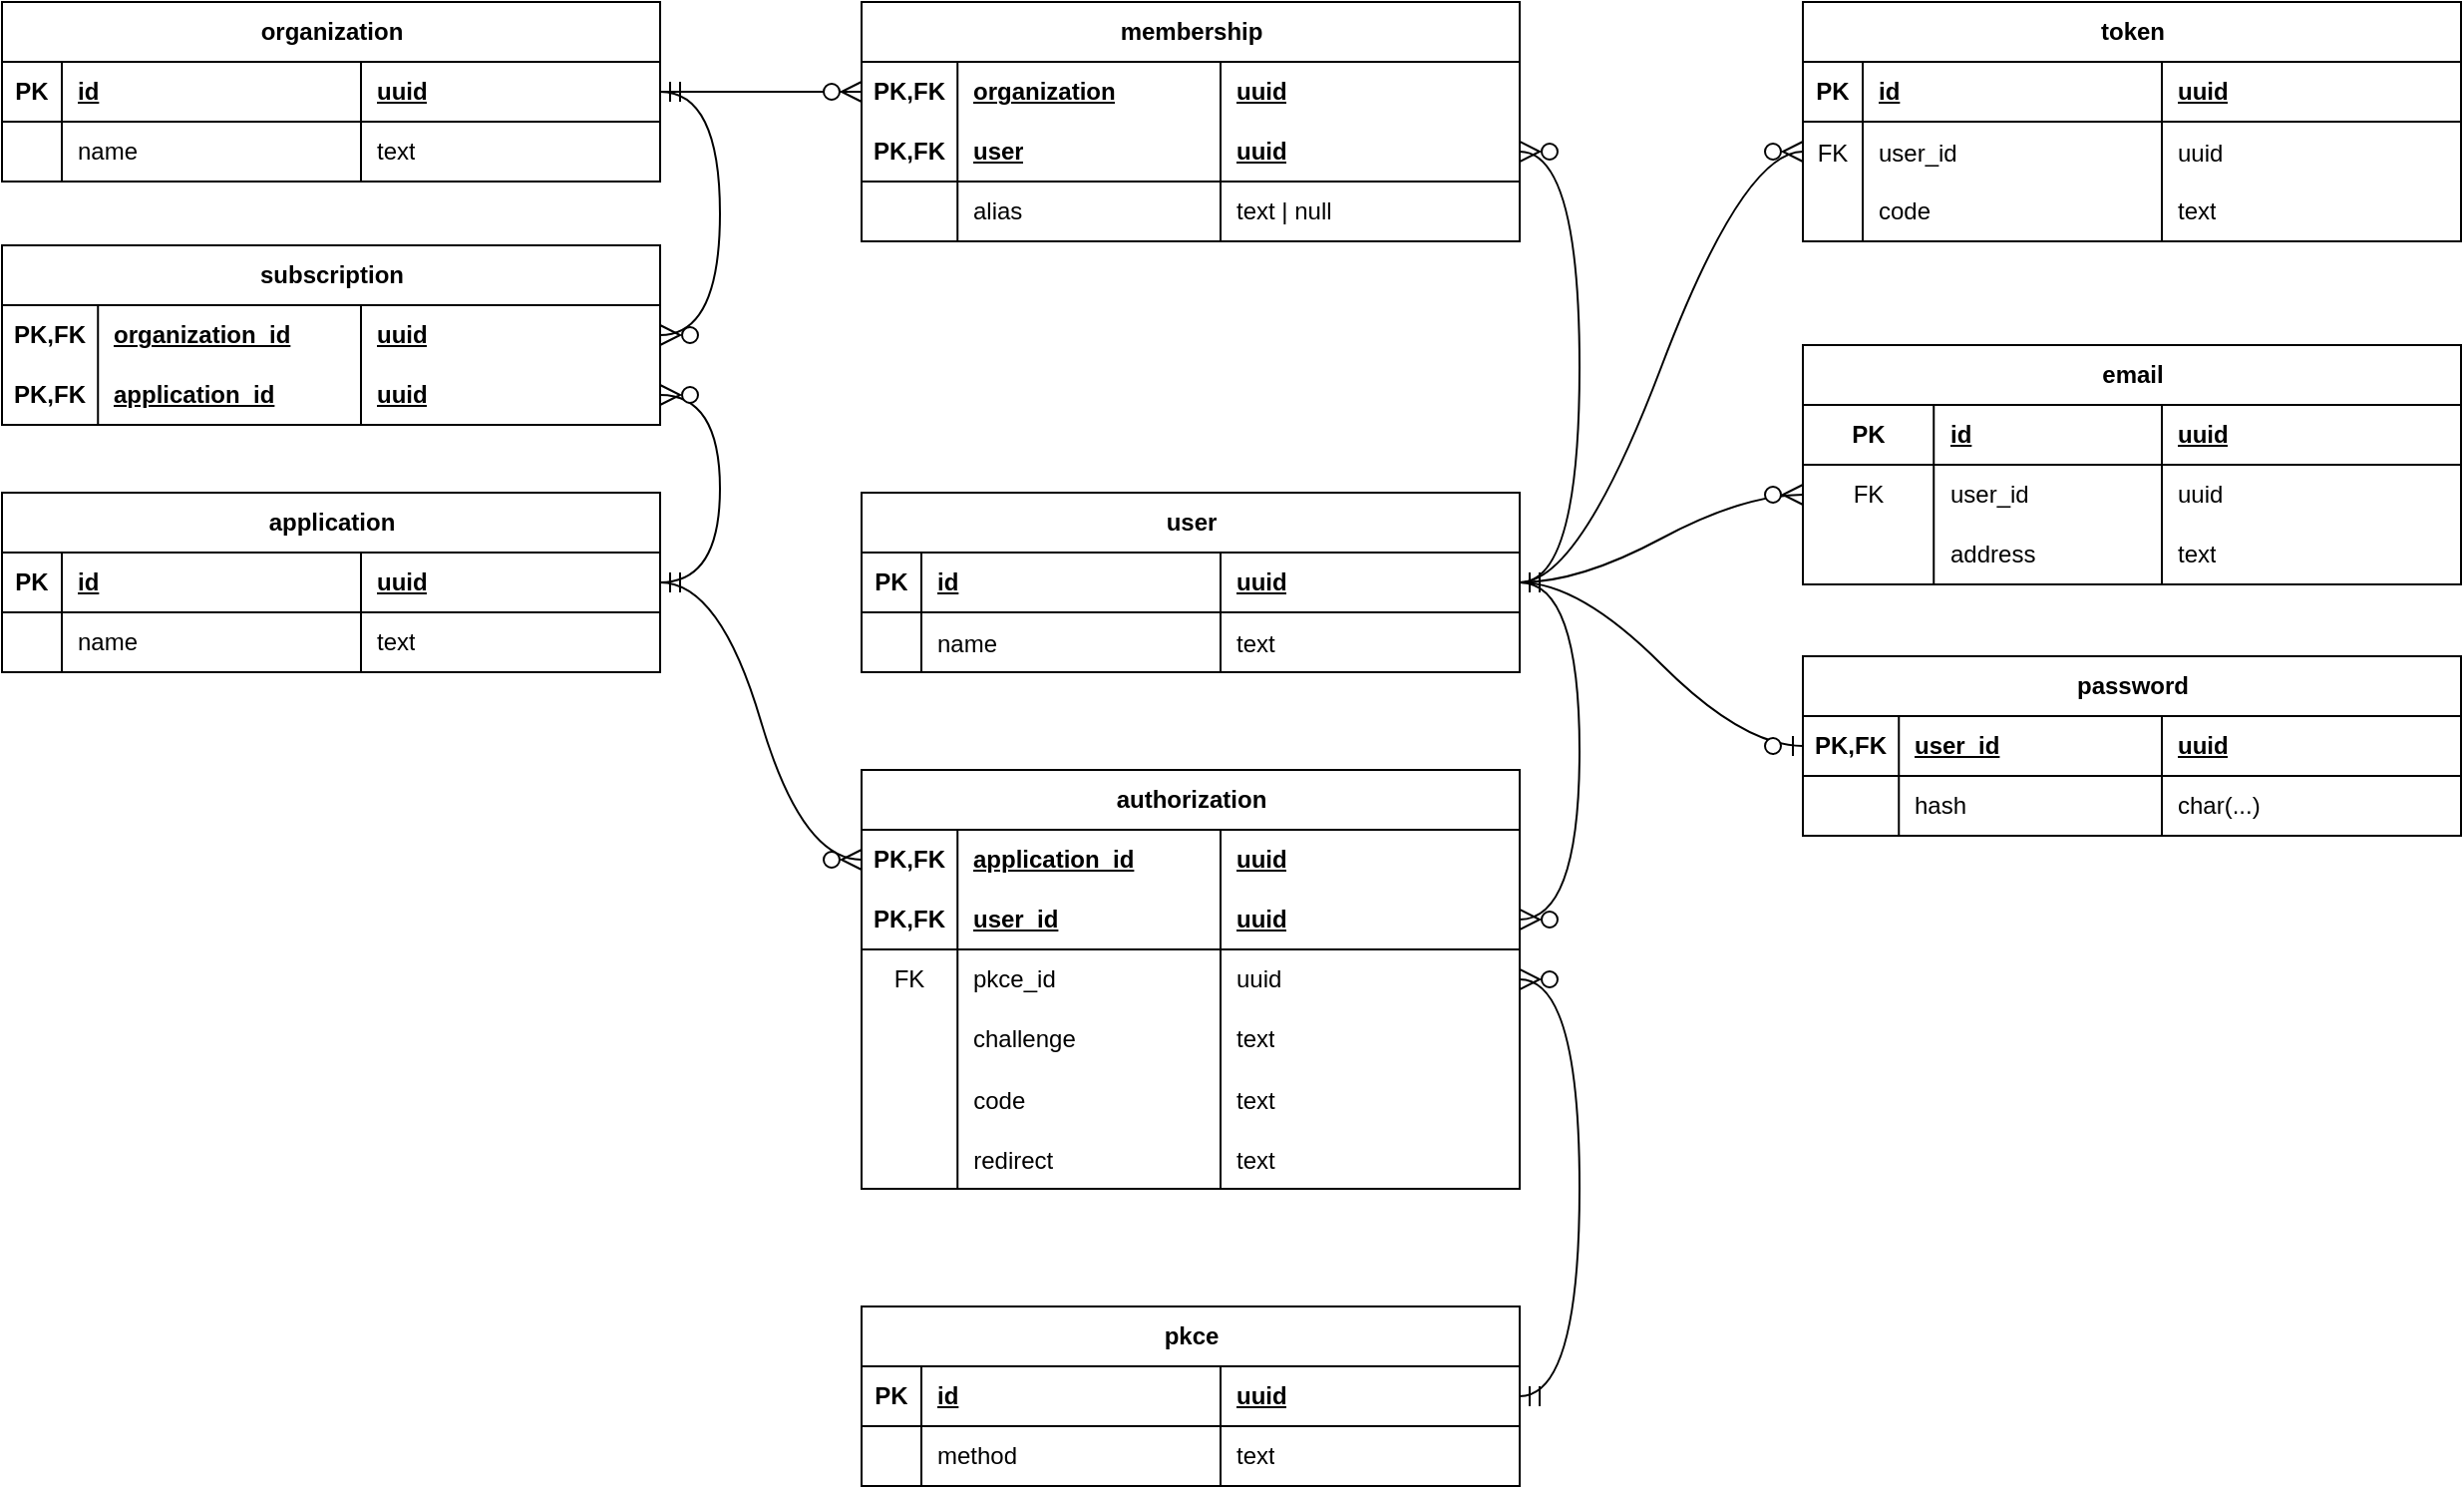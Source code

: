 <mxfile version="27.1.1" pages="2">
  <diagram name="Schema" id="1bol4fyRU_d1FKhpm_cu">
    <mxGraphModel dx="2522" dy="1410" grid="0" gridSize="10" guides="1" tooltips="1" connect="1" arrows="1" fold="1" page="0" pageScale="1" pageWidth="827" pageHeight="1169" math="0" shadow="0">
      <root>
        <mxCell id="0" />
        <mxCell id="1" parent="0" />
        <mxCell id="46ffzwoDl7pQg9c1QsWF-31" style="edgeStyle=entityRelationEdgeStyle;shape=connector;curved=1;rounded=0;orthogonalLoop=1;jettySize=auto;html=1;strokeColor=default;align=center;verticalAlign=middle;fontFamily=Helvetica;fontSize=12;fontColor=default;labelBackgroundColor=default;startArrow=ERmandOne;startSize=8;endArrow=ERzeroToMany;endSize=8;" edge="1" parent="1" source="kHcMcDefeO73XjGqRHTA-59" target="XVOxswBhUQG1xmM62Aym-6">
          <mxGeometry relative="1" as="geometry" />
        </mxCell>
        <mxCell id="kHcMcDefeO73XjGqRHTA-59" value="user" style="shape=table;startSize=30;container=1;collapsible=1;childLayout=tableLayout;fixedRows=1;rowLines=0;fontStyle=1;align=center;resizeLast=1;html=1;" vertex="1" parent="1">
          <mxGeometry x="-317" y="-82" width="330" height="90" as="geometry" />
        </mxCell>
        <mxCell id="kHcMcDefeO73XjGqRHTA-60" value="" style="shape=tableRow;horizontal=0;startSize=0;swimlaneHead=0;swimlaneBody=0;fillColor=none;collapsible=0;dropTarget=0;points=[[0,0.5],[1,0.5]];portConstraint=eastwest;top=0;left=0;right=0;bottom=1;" vertex="1" parent="kHcMcDefeO73XjGqRHTA-59">
          <mxGeometry y="30" width="330" height="30" as="geometry" />
        </mxCell>
        <mxCell id="kHcMcDefeO73XjGqRHTA-61" value="PK" style="shape=partialRectangle;connectable=0;fillColor=none;top=0;left=0;bottom=0;right=0;fontStyle=1;overflow=hidden;whiteSpace=wrap;html=1;" vertex="1" parent="kHcMcDefeO73XjGqRHTA-60">
          <mxGeometry width="30" height="30" as="geometry">
            <mxRectangle width="30" height="30" as="alternateBounds" />
          </mxGeometry>
        </mxCell>
        <mxCell id="kHcMcDefeO73XjGqRHTA-62" value="id" style="shape=partialRectangle;connectable=0;fillColor=none;top=0;left=0;bottom=0;right=0;align=left;spacingLeft=6;fontStyle=5;overflow=hidden;whiteSpace=wrap;html=1;" vertex="1" parent="kHcMcDefeO73XjGqRHTA-60">
          <mxGeometry x="30" width="150" height="30" as="geometry">
            <mxRectangle width="150" height="30" as="alternateBounds" />
          </mxGeometry>
        </mxCell>
        <mxCell id="kHcMcDefeO73XjGqRHTA-63" value="uuid" style="shape=partialRectangle;connectable=0;fillColor=none;top=0;left=0;bottom=0;right=0;align=left;spacingLeft=6;fontStyle=5;overflow=hidden;whiteSpace=wrap;html=1;" vertex="1" parent="kHcMcDefeO73XjGqRHTA-60">
          <mxGeometry x="180" width="150" height="30" as="geometry">
            <mxRectangle width="150" height="30" as="alternateBounds" />
          </mxGeometry>
        </mxCell>
        <mxCell id="kHcMcDefeO73XjGqRHTA-194" value="" style="shape=tableRow;horizontal=0;startSize=0;swimlaneHead=0;swimlaneBody=0;fillColor=none;collapsible=0;dropTarget=0;points=[[0,0.5],[1,0.5]];portConstraint=eastwest;top=0;left=0;right=0;bottom=0;fontFamily=Helvetica;fontSize=12;fontColor=default;labelBackgroundColor=default;" vertex="1" parent="kHcMcDefeO73XjGqRHTA-59">
          <mxGeometry y="60" width="330" height="30" as="geometry" />
        </mxCell>
        <mxCell id="kHcMcDefeO73XjGqRHTA-195" value="" style="shape=partialRectangle;connectable=0;fillColor=none;top=0;left=0;bottom=0;right=0;editable=1;overflow=hidden;fontFamily=Helvetica;fontSize=12;fontColor=default;labelBackgroundColor=default;" vertex="1" parent="kHcMcDefeO73XjGqRHTA-194">
          <mxGeometry width="30" height="30" as="geometry">
            <mxRectangle width="30" height="30" as="alternateBounds" />
          </mxGeometry>
        </mxCell>
        <mxCell id="kHcMcDefeO73XjGqRHTA-196" value="name" style="shape=partialRectangle;connectable=0;fillColor=none;top=0;left=0;bottom=0;right=0;align=left;spacingLeft=6;overflow=hidden;fontFamily=Helvetica;fontSize=12;fontColor=default;labelBackgroundColor=default;" vertex="1" parent="kHcMcDefeO73XjGqRHTA-194">
          <mxGeometry x="30" width="150" height="30" as="geometry">
            <mxRectangle width="150" height="30" as="alternateBounds" />
          </mxGeometry>
        </mxCell>
        <mxCell id="kHcMcDefeO73XjGqRHTA-197" value="text" style="shape=partialRectangle;connectable=0;fillColor=none;top=0;left=0;bottom=0;right=0;align=left;spacingLeft=6;overflow=hidden;fontFamily=Helvetica;fontSize=12;fontColor=default;labelBackgroundColor=default;" vertex="1" parent="kHcMcDefeO73XjGqRHTA-194">
          <mxGeometry x="180" width="150" height="30" as="geometry">
            <mxRectangle width="150" height="30" as="alternateBounds" />
          </mxGeometry>
        </mxCell>
        <mxCell id="kHcMcDefeO73XjGqRHTA-89" value="email" style="shape=table;startSize=30;container=1;collapsible=1;childLayout=tableLayout;fixedRows=1;rowLines=0;fontStyle=1;align=center;resizeLast=1;html=1;" vertex="1" parent="1">
          <mxGeometry x="155" y="-156" width="330" height="120" as="geometry" />
        </mxCell>
        <mxCell id="kHcMcDefeO73XjGqRHTA-90" value="" style="shape=tableRow;horizontal=0;startSize=0;swimlaneHead=0;swimlaneBody=0;fillColor=none;collapsible=0;dropTarget=0;points=[[0,0.5],[1,0.5]];portConstraint=eastwest;top=0;left=0;right=0;bottom=1;" vertex="1" parent="kHcMcDefeO73XjGqRHTA-89">
          <mxGeometry y="30" width="330" height="30" as="geometry" />
        </mxCell>
        <mxCell id="kHcMcDefeO73XjGqRHTA-91" value="PK" style="shape=partialRectangle;connectable=0;fillColor=none;top=0;left=0;bottom=0;right=0;fontStyle=1;overflow=hidden;whiteSpace=wrap;html=1;" vertex="1" parent="kHcMcDefeO73XjGqRHTA-90">
          <mxGeometry width="65.625" height="30" as="geometry">
            <mxRectangle width="65.625" height="30" as="alternateBounds" />
          </mxGeometry>
        </mxCell>
        <mxCell id="kHcMcDefeO73XjGqRHTA-92" value="id" style="shape=partialRectangle;connectable=0;fillColor=none;top=0;left=0;bottom=0;right=0;align=left;spacingLeft=6;fontStyle=5;overflow=hidden;whiteSpace=wrap;html=1;" vertex="1" parent="kHcMcDefeO73XjGqRHTA-90">
          <mxGeometry x="65.625" width="114.375" height="30" as="geometry">
            <mxRectangle width="114.375" height="30" as="alternateBounds" />
          </mxGeometry>
        </mxCell>
        <mxCell id="kHcMcDefeO73XjGqRHTA-93" value="uuid" style="shape=partialRectangle;connectable=0;fillColor=none;top=0;left=0;bottom=0;right=0;align=left;spacingLeft=6;fontStyle=5;overflow=hidden;whiteSpace=wrap;html=1;" vertex="1" parent="kHcMcDefeO73XjGqRHTA-90">
          <mxGeometry x="180" width="150" height="30" as="geometry">
            <mxRectangle width="150" height="30" as="alternateBounds" />
          </mxGeometry>
        </mxCell>
        <mxCell id="kHcMcDefeO73XjGqRHTA-94" value="" style="shape=tableRow;horizontal=0;startSize=0;swimlaneHead=0;swimlaneBody=0;fillColor=none;collapsible=0;dropTarget=0;points=[[0,0.5],[1,0.5]];portConstraint=eastwest;top=0;left=0;right=0;bottom=0;" vertex="1" parent="kHcMcDefeO73XjGqRHTA-89">
          <mxGeometry y="60" width="330" height="30" as="geometry" />
        </mxCell>
        <mxCell id="kHcMcDefeO73XjGqRHTA-95" value="FK" style="shape=partialRectangle;connectable=0;fillColor=none;top=0;left=0;bottom=0;right=0;editable=1;overflow=hidden;whiteSpace=wrap;html=1;" vertex="1" parent="kHcMcDefeO73XjGqRHTA-94">
          <mxGeometry width="65.625" height="30" as="geometry">
            <mxRectangle width="65.625" height="30" as="alternateBounds" />
          </mxGeometry>
        </mxCell>
        <mxCell id="kHcMcDefeO73XjGqRHTA-96" value="user_id" style="shape=partialRectangle;connectable=0;fillColor=none;top=0;left=0;bottom=0;right=0;align=left;spacingLeft=6;overflow=hidden;whiteSpace=wrap;html=1;" vertex="1" parent="kHcMcDefeO73XjGqRHTA-94">
          <mxGeometry x="65.625" width="114.375" height="30" as="geometry">
            <mxRectangle width="114.375" height="30" as="alternateBounds" />
          </mxGeometry>
        </mxCell>
        <mxCell id="kHcMcDefeO73XjGqRHTA-97" value="uuid" style="shape=partialRectangle;connectable=0;fillColor=none;top=0;left=0;bottom=0;right=0;align=left;spacingLeft=6;overflow=hidden;whiteSpace=wrap;html=1;" vertex="1" parent="kHcMcDefeO73XjGqRHTA-94">
          <mxGeometry x="180" width="150" height="30" as="geometry">
            <mxRectangle width="150" height="30" as="alternateBounds" />
          </mxGeometry>
        </mxCell>
        <mxCell id="kHcMcDefeO73XjGqRHTA-98" value="" style="shape=tableRow;horizontal=0;startSize=0;swimlaneHead=0;swimlaneBody=0;fillColor=none;collapsible=0;dropTarget=0;points=[[0,0.5],[1,0.5]];portConstraint=eastwest;top=0;left=0;right=0;bottom=0;" vertex="1" parent="kHcMcDefeO73XjGqRHTA-89">
          <mxGeometry y="90" width="330" height="30" as="geometry" />
        </mxCell>
        <mxCell id="kHcMcDefeO73XjGqRHTA-99" value="" style="shape=partialRectangle;connectable=0;fillColor=none;top=0;left=0;bottom=0;right=0;editable=1;overflow=hidden;whiteSpace=wrap;html=1;" vertex="1" parent="kHcMcDefeO73XjGqRHTA-98">
          <mxGeometry width="65.625" height="30" as="geometry">
            <mxRectangle width="65.625" height="30" as="alternateBounds" />
          </mxGeometry>
        </mxCell>
        <mxCell id="kHcMcDefeO73XjGqRHTA-100" value="address" style="shape=partialRectangle;connectable=0;fillColor=none;top=0;left=0;bottom=0;right=0;align=left;spacingLeft=6;overflow=hidden;whiteSpace=wrap;html=1;" vertex="1" parent="kHcMcDefeO73XjGqRHTA-98">
          <mxGeometry x="65.625" width="114.375" height="30" as="geometry">
            <mxRectangle width="114.375" height="30" as="alternateBounds" />
          </mxGeometry>
        </mxCell>
        <mxCell id="kHcMcDefeO73XjGqRHTA-101" value="text" style="shape=partialRectangle;connectable=0;fillColor=none;top=0;left=0;bottom=0;right=0;align=left;spacingLeft=6;overflow=hidden;whiteSpace=wrap;html=1;" vertex="1" parent="kHcMcDefeO73XjGqRHTA-98">
          <mxGeometry x="180" width="150" height="30" as="geometry">
            <mxRectangle width="150" height="30" as="alternateBounds" />
          </mxGeometry>
        </mxCell>
        <mxCell id="kHcMcDefeO73XjGqRHTA-117" style="edgeStyle=entityRelationEdgeStyle;shape=connector;curved=1;rounded=0;orthogonalLoop=1;jettySize=auto;html=1;strokeColor=default;align=center;verticalAlign=middle;fontFamily=Helvetica;fontSize=12;fontColor=default;labelBackgroundColor=default;startArrow=ERmandOne;startSize=8;endArrow=ERzeroToMany;endSize=8;" edge="1" parent="1" source="kHcMcDefeO73XjGqRHTA-60" target="kHcMcDefeO73XjGqRHTA-94">
          <mxGeometry relative="1" as="geometry" />
        </mxCell>
        <mxCell id="kHcMcDefeO73XjGqRHTA-118" value="organization" style="shape=table;startSize=30;container=1;collapsible=1;childLayout=tableLayout;fixedRows=1;rowLines=0;fontStyle=1;align=center;resizeLast=1;html=1;" vertex="1" parent="1">
          <mxGeometry x="-748" y="-328" width="330" height="90" as="geometry" />
        </mxCell>
        <mxCell id="kHcMcDefeO73XjGqRHTA-119" value="" style="shape=tableRow;horizontal=0;startSize=0;swimlaneHead=0;swimlaneBody=0;fillColor=none;collapsible=0;dropTarget=0;points=[[0,0.5],[1,0.5]];portConstraint=eastwest;top=0;left=0;right=0;bottom=1;" vertex="1" parent="kHcMcDefeO73XjGqRHTA-118">
          <mxGeometry y="30" width="330" height="30" as="geometry" />
        </mxCell>
        <mxCell id="kHcMcDefeO73XjGqRHTA-120" value="PK" style="shape=partialRectangle;connectable=0;fillColor=none;top=0;left=0;bottom=0;right=0;fontStyle=1;overflow=hidden;whiteSpace=wrap;html=1;" vertex="1" parent="kHcMcDefeO73XjGqRHTA-119">
          <mxGeometry width="30" height="30" as="geometry">
            <mxRectangle width="30" height="30" as="alternateBounds" />
          </mxGeometry>
        </mxCell>
        <mxCell id="kHcMcDefeO73XjGqRHTA-121" value="id" style="shape=partialRectangle;connectable=0;fillColor=none;top=0;left=0;bottom=0;right=0;align=left;spacingLeft=6;fontStyle=5;overflow=hidden;whiteSpace=wrap;html=1;" vertex="1" parent="kHcMcDefeO73XjGqRHTA-119">
          <mxGeometry x="30" width="150" height="30" as="geometry">
            <mxRectangle width="150" height="30" as="alternateBounds" />
          </mxGeometry>
        </mxCell>
        <mxCell id="kHcMcDefeO73XjGqRHTA-122" value="uuid" style="shape=partialRectangle;connectable=0;fillColor=none;top=0;left=0;bottom=0;right=0;align=left;spacingLeft=6;fontStyle=5;overflow=hidden;whiteSpace=wrap;html=1;" vertex="1" parent="kHcMcDefeO73XjGqRHTA-119">
          <mxGeometry x="180" width="150" height="30" as="geometry">
            <mxRectangle width="150" height="30" as="alternateBounds" />
          </mxGeometry>
        </mxCell>
        <mxCell id="kHcMcDefeO73XjGqRHTA-131" value="" style="shape=tableRow;horizontal=0;startSize=0;swimlaneHead=0;swimlaneBody=0;fillColor=none;collapsible=0;dropTarget=0;points=[[0,0.5],[1,0.5]];portConstraint=eastwest;top=0;left=0;right=0;bottom=0;" vertex="1" parent="kHcMcDefeO73XjGqRHTA-118">
          <mxGeometry y="60" width="330" height="30" as="geometry" />
        </mxCell>
        <mxCell id="kHcMcDefeO73XjGqRHTA-132" value="" style="shape=partialRectangle;connectable=0;fillColor=none;top=0;left=0;bottom=0;right=0;editable=1;overflow=hidden;whiteSpace=wrap;html=1;" vertex="1" parent="kHcMcDefeO73XjGqRHTA-131">
          <mxGeometry width="30" height="30" as="geometry">
            <mxRectangle width="30" height="30" as="alternateBounds" />
          </mxGeometry>
        </mxCell>
        <mxCell id="kHcMcDefeO73XjGqRHTA-133" value="name" style="shape=partialRectangle;connectable=0;fillColor=none;top=0;left=0;bottom=0;right=0;align=left;spacingLeft=6;overflow=hidden;whiteSpace=wrap;html=1;" vertex="1" parent="kHcMcDefeO73XjGqRHTA-131">
          <mxGeometry x="30" width="150" height="30" as="geometry">
            <mxRectangle width="150" height="30" as="alternateBounds" />
          </mxGeometry>
        </mxCell>
        <mxCell id="kHcMcDefeO73XjGqRHTA-134" value="text" style="shape=partialRectangle;connectable=0;fillColor=none;top=0;left=0;bottom=0;right=0;align=left;spacingLeft=6;overflow=hidden;whiteSpace=wrap;html=1;" vertex="1" parent="kHcMcDefeO73XjGqRHTA-131">
          <mxGeometry x="180" width="150" height="30" as="geometry">
            <mxRectangle width="150" height="30" as="alternateBounds" />
          </mxGeometry>
        </mxCell>
        <mxCell id="kHcMcDefeO73XjGqRHTA-173" value="membership" style="shape=table;startSize=30;container=1;collapsible=1;childLayout=tableLayout;fixedRows=1;rowLines=0;fontStyle=1;align=center;resizeLast=1;html=1;" vertex="1" parent="1">
          <mxGeometry x="-317" y="-328" width="330" height="120" as="geometry" />
        </mxCell>
        <mxCell id="kHcMcDefeO73XjGqRHTA-174" value="" style="shape=tableRow;horizontal=0;startSize=0;swimlaneHead=0;swimlaneBody=0;fillColor=none;collapsible=0;dropTarget=0;points=[[0,0.5],[1,0.5]];portConstraint=eastwest;top=0;left=0;right=0;bottom=0;fontFamily=Helvetica;fontSize=12;fontColor=default;labelBackgroundColor=default;" vertex="1" parent="kHcMcDefeO73XjGqRHTA-173">
          <mxGeometry y="30" width="330" height="30" as="geometry" />
        </mxCell>
        <mxCell id="kHcMcDefeO73XjGqRHTA-175" value="&lt;b&gt;PK,FK&lt;/b&gt;" style="shape=partialRectangle;connectable=0;fillColor=none;top=0;left=0;bottom=0;right=0;fontStyle=0;overflow=hidden;whiteSpace=wrap;html=1;fontFamily=Helvetica;fontSize=12;fontColor=default;labelBackgroundColor=default;" vertex="1" parent="kHcMcDefeO73XjGqRHTA-174">
          <mxGeometry width="48.125" height="30" as="geometry">
            <mxRectangle width="48.125" height="30" as="alternateBounds" />
          </mxGeometry>
        </mxCell>
        <mxCell id="kHcMcDefeO73XjGqRHTA-176" value="&lt;b&gt;&lt;u&gt;organization&lt;/u&gt;&lt;/b&gt;" style="shape=partialRectangle;connectable=0;fillColor=none;top=0;left=0;bottom=0;right=0;align=left;spacingLeft=6;fontStyle=0;overflow=hidden;whiteSpace=wrap;html=1;fontFamily=Helvetica;fontSize=12;fontColor=default;labelBackgroundColor=default;" vertex="1" parent="kHcMcDefeO73XjGqRHTA-174">
          <mxGeometry x="48.125" width="131.875" height="30" as="geometry">
            <mxRectangle width="131.875" height="30" as="alternateBounds" />
          </mxGeometry>
        </mxCell>
        <mxCell id="kHcMcDefeO73XjGqRHTA-177" value="&lt;b&gt;&lt;u&gt;uuid&lt;/u&gt;&lt;/b&gt;" style="shape=partialRectangle;connectable=0;fillColor=none;top=0;left=0;bottom=0;right=0;align=left;spacingLeft=6;fontStyle=0;overflow=hidden;whiteSpace=wrap;html=1;fontFamily=Helvetica;fontSize=12;fontColor=default;labelBackgroundColor=default;" vertex="1" parent="kHcMcDefeO73XjGqRHTA-174">
          <mxGeometry x="180" width="150" height="30" as="geometry">
            <mxRectangle width="150" height="30" as="alternateBounds" />
          </mxGeometry>
        </mxCell>
        <mxCell id="kHcMcDefeO73XjGqRHTA-178" value="" style="shape=tableRow;horizontal=0;startSize=0;swimlaneHead=0;swimlaneBody=0;fillColor=none;collapsible=0;dropTarget=0;points=[[0,0.5],[1,0.5]];portConstraint=eastwest;top=0;left=0;right=0;bottom=1;" vertex="1" parent="kHcMcDefeO73XjGqRHTA-173">
          <mxGeometry y="60" width="330" height="30" as="geometry" />
        </mxCell>
        <mxCell id="kHcMcDefeO73XjGqRHTA-179" value="PK,FK" style="shape=partialRectangle;connectable=0;fillColor=none;top=0;left=0;bottom=0;right=0;fontStyle=1;overflow=hidden;whiteSpace=wrap;html=1;" vertex="1" parent="kHcMcDefeO73XjGqRHTA-178">
          <mxGeometry width="48.125" height="30" as="geometry">
            <mxRectangle width="48.125" height="30" as="alternateBounds" />
          </mxGeometry>
        </mxCell>
        <mxCell id="kHcMcDefeO73XjGqRHTA-180" value="user" style="shape=partialRectangle;connectable=0;fillColor=none;top=0;left=0;bottom=0;right=0;align=left;spacingLeft=6;fontStyle=5;overflow=hidden;whiteSpace=wrap;html=1;" vertex="1" parent="kHcMcDefeO73XjGqRHTA-178">
          <mxGeometry x="48.125" width="131.875" height="30" as="geometry">
            <mxRectangle width="131.875" height="30" as="alternateBounds" />
          </mxGeometry>
        </mxCell>
        <mxCell id="kHcMcDefeO73XjGqRHTA-181" value="uuid" style="shape=partialRectangle;connectable=0;fillColor=none;top=0;left=0;bottom=0;right=0;align=left;spacingLeft=6;fontStyle=5;overflow=hidden;whiteSpace=wrap;html=1;" vertex="1" parent="kHcMcDefeO73XjGqRHTA-178">
          <mxGeometry x="180" width="150" height="30" as="geometry">
            <mxRectangle width="150" height="30" as="alternateBounds" />
          </mxGeometry>
        </mxCell>
        <mxCell id="kHcMcDefeO73XjGqRHTA-182" value="" style="shape=tableRow;horizontal=0;startSize=0;swimlaneHead=0;swimlaneBody=0;fillColor=none;collapsible=0;dropTarget=0;points=[[0,0.5],[1,0.5]];portConstraint=eastwest;top=0;left=0;right=0;bottom=0;" vertex="1" parent="kHcMcDefeO73XjGqRHTA-173">
          <mxGeometry y="90" width="330" height="30" as="geometry" />
        </mxCell>
        <mxCell id="kHcMcDefeO73XjGqRHTA-183" value="" style="shape=partialRectangle;connectable=0;fillColor=none;top=0;left=0;bottom=0;right=0;editable=1;overflow=hidden;whiteSpace=wrap;html=1;" vertex="1" parent="kHcMcDefeO73XjGqRHTA-182">
          <mxGeometry width="48.125" height="30" as="geometry">
            <mxRectangle width="48.125" height="30" as="alternateBounds" />
          </mxGeometry>
        </mxCell>
        <mxCell id="kHcMcDefeO73XjGqRHTA-184" value="alias" style="shape=partialRectangle;connectable=0;fillColor=none;top=0;left=0;bottom=0;right=0;align=left;spacingLeft=6;overflow=hidden;whiteSpace=wrap;html=1;" vertex="1" parent="kHcMcDefeO73XjGqRHTA-182">
          <mxGeometry x="48.125" width="131.875" height="30" as="geometry">
            <mxRectangle width="131.875" height="30" as="alternateBounds" />
          </mxGeometry>
        </mxCell>
        <mxCell id="kHcMcDefeO73XjGqRHTA-185" value="text | null" style="shape=partialRectangle;connectable=0;fillColor=none;top=0;left=0;bottom=0;right=0;align=left;spacingLeft=6;overflow=hidden;whiteSpace=wrap;html=1;" vertex="1" parent="kHcMcDefeO73XjGqRHTA-182">
          <mxGeometry x="180" width="150" height="30" as="geometry">
            <mxRectangle width="150" height="30" as="alternateBounds" />
          </mxGeometry>
        </mxCell>
        <mxCell id="kHcMcDefeO73XjGqRHTA-198" value="application" style="shape=table;startSize=30;container=1;collapsible=1;childLayout=tableLayout;fixedRows=1;rowLines=0;fontStyle=1;align=center;resizeLast=1;html=1;" vertex="1" parent="1">
          <mxGeometry x="-748" y="-82" width="330" height="90" as="geometry" />
        </mxCell>
        <mxCell id="kHcMcDefeO73XjGqRHTA-199" value="" style="shape=tableRow;horizontal=0;startSize=0;swimlaneHead=0;swimlaneBody=0;fillColor=none;collapsible=0;dropTarget=0;points=[[0,0.5],[1,0.5]];portConstraint=eastwest;top=0;left=0;right=0;bottom=1;" vertex="1" parent="kHcMcDefeO73XjGqRHTA-198">
          <mxGeometry y="30" width="330" height="30" as="geometry" />
        </mxCell>
        <mxCell id="kHcMcDefeO73XjGqRHTA-200" value="PK" style="shape=partialRectangle;connectable=0;fillColor=none;top=0;left=0;bottom=0;right=0;fontStyle=1;overflow=hidden;whiteSpace=wrap;html=1;" vertex="1" parent="kHcMcDefeO73XjGqRHTA-199">
          <mxGeometry width="30" height="30" as="geometry">
            <mxRectangle width="30" height="30" as="alternateBounds" />
          </mxGeometry>
        </mxCell>
        <mxCell id="kHcMcDefeO73XjGqRHTA-201" value="id" style="shape=partialRectangle;connectable=0;fillColor=none;top=0;left=0;bottom=0;right=0;align=left;spacingLeft=6;fontStyle=5;overflow=hidden;whiteSpace=wrap;html=1;" vertex="1" parent="kHcMcDefeO73XjGqRHTA-199">
          <mxGeometry x="30" width="150" height="30" as="geometry">
            <mxRectangle width="150" height="30" as="alternateBounds" />
          </mxGeometry>
        </mxCell>
        <mxCell id="kHcMcDefeO73XjGqRHTA-202" value="uuid" style="shape=partialRectangle;connectable=0;fillColor=none;top=0;left=0;bottom=0;right=0;align=left;spacingLeft=6;fontStyle=5;overflow=hidden;whiteSpace=wrap;html=1;" vertex="1" parent="kHcMcDefeO73XjGqRHTA-199">
          <mxGeometry x="180" width="150" height="30" as="geometry">
            <mxRectangle width="150" height="30" as="alternateBounds" />
          </mxGeometry>
        </mxCell>
        <mxCell id="kHcMcDefeO73XjGqRHTA-203" value="" style="shape=tableRow;horizontal=0;startSize=0;swimlaneHead=0;swimlaneBody=0;fillColor=none;collapsible=0;dropTarget=0;points=[[0,0.5],[1,0.5]];portConstraint=eastwest;top=0;left=0;right=0;bottom=0;" vertex="1" parent="kHcMcDefeO73XjGqRHTA-198">
          <mxGeometry y="60" width="330" height="30" as="geometry" />
        </mxCell>
        <mxCell id="kHcMcDefeO73XjGqRHTA-204" value="" style="shape=partialRectangle;connectable=0;fillColor=none;top=0;left=0;bottom=0;right=0;editable=1;overflow=hidden;whiteSpace=wrap;html=1;" vertex="1" parent="kHcMcDefeO73XjGqRHTA-203">
          <mxGeometry width="30" height="30" as="geometry">
            <mxRectangle width="30" height="30" as="alternateBounds" />
          </mxGeometry>
        </mxCell>
        <mxCell id="kHcMcDefeO73XjGqRHTA-205" value="name" style="shape=partialRectangle;connectable=0;fillColor=none;top=0;left=0;bottom=0;right=0;align=left;spacingLeft=6;overflow=hidden;whiteSpace=wrap;html=1;" vertex="1" parent="kHcMcDefeO73XjGqRHTA-203">
          <mxGeometry x="30" width="150" height="30" as="geometry">
            <mxRectangle width="150" height="30" as="alternateBounds" />
          </mxGeometry>
        </mxCell>
        <mxCell id="kHcMcDefeO73XjGqRHTA-206" value="text" style="shape=partialRectangle;connectable=0;fillColor=none;top=0;left=0;bottom=0;right=0;align=left;spacingLeft=6;overflow=hidden;whiteSpace=wrap;html=1;" vertex="1" parent="kHcMcDefeO73XjGqRHTA-203">
          <mxGeometry x="180" width="150" height="30" as="geometry">
            <mxRectangle width="150" height="30" as="alternateBounds" />
          </mxGeometry>
        </mxCell>
        <mxCell id="kHcMcDefeO73XjGqRHTA-215" value="subscription" style="shape=table;startSize=30;container=1;collapsible=1;childLayout=tableLayout;fixedRows=1;rowLines=0;fontStyle=1;align=center;resizeLast=1;html=1;" vertex="1" parent="1">
          <mxGeometry x="-748" y="-206" width="330" height="90" as="geometry" />
        </mxCell>
        <mxCell id="kHcMcDefeO73XjGqRHTA-216" value="" style="shape=tableRow;horizontal=0;startSize=0;swimlaneHead=0;swimlaneBody=0;fillColor=none;collapsible=0;dropTarget=0;points=[[0,0.5],[1,0.5]];portConstraint=eastwest;top=0;left=0;right=0;bottom=0;fontFamily=Helvetica;fontSize=12;fontColor=default;labelBackgroundColor=default;" vertex="1" parent="kHcMcDefeO73XjGqRHTA-215">
          <mxGeometry y="30" width="330" height="30" as="geometry" />
        </mxCell>
        <mxCell id="kHcMcDefeO73XjGqRHTA-217" value="&lt;b&gt;PK,FK&lt;/b&gt;" style="shape=partialRectangle;connectable=0;fillColor=none;top=0;left=0;bottom=0;right=0;fontStyle=0;overflow=hidden;whiteSpace=wrap;html=1;fontFamily=Helvetica;fontSize=12;fontColor=default;labelBackgroundColor=default;" vertex="1" parent="kHcMcDefeO73XjGqRHTA-216">
          <mxGeometry width="48.125" height="30" as="geometry">
            <mxRectangle width="48.125" height="30" as="alternateBounds" />
          </mxGeometry>
        </mxCell>
        <mxCell id="kHcMcDefeO73XjGqRHTA-218" value="&lt;b&gt;&lt;u&gt;organization_id&lt;/u&gt;&lt;/b&gt;" style="shape=partialRectangle;connectable=0;fillColor=none;top=0;left=0;bottom=0;right=0;align=left;spacingLeft=6;fontStyle=0;overflow=hidden;whiteSpace=wrap;html=1;fontFamily=Helvetica;fontSize=12;fontColor=default;labelBackgroundColor=default;" vertex="1" parent="kHcMcDefeO73XjGqRHTA-216">
          <mxGeometry x="48.125" width="131.875" height="30" as="geometry">
            <mxRectangle width="131.875" height="30" as="alternateBounds" />
          </mxGeometry>
        </mxCell>
        <mxCell id="kHcMcDefeO73XjGqRHTA-219" value="&lt;b&gt;&lt;u&gt;uuid&lt;/u&gt;&lt;/b&gt;" style="shape=partialRectangle;connectable=0;fillColor=none;top=0;left=0;bottom=0;right=0;align=left;spacingLeft=6;fontStyle=0;overflow=hidden;whiteSpace=wrap;html=1;fontFamily=Helvetica;fontSize=12;fontColor=default;labelBackgroundColor=default;" vertex="1" parent="kHcMcDefeO73XjGqRHTA-216">
          <mxGeometry x="180" width="150" height="30" as="geometry">
            <mxRectangle width="150" height="30" as="alternateBounds" />
          </mxGeometry>
        </mxCell>
        <mxCell id="kHcMcDefeO73XjGqRHTA-220" value="" style="shape=tableRow;horizontal=0;startSize=0;swimlaneHead=0;swimlaneBody=0;fillColor=none;collapsible=0;dropTarget=0;points=[[0,0.5],[1,0.5]];portConstraint=eastwest;top=0;left=0;right=0;bottom=1;" vertex="1" parent="kHcMcDefeO73XjGqRHTA-215">
          <mxGeometry y="60" width="330" height="30" as="geometry" />
        </mxCell>
        <mxCell id="kHcMcDefeO73XjGqRHTA-221" value="PK,FK" style="shape=partialRectangle;connectable=0;fillColor=none;top=0;left=0;bottom=0;right=0;fontStyle=1;overflow=hidden;whiteSpace=wrap;html=1;" vertex="1" parent="kHcMcDefeO73XjGqRHTA-220">
          <mxGeometry width="48.125" height="30" as="geometry">
            <mxRectangle width="48.125" height="30" as="alternateBounds" />
          </mxGeometry>
        </mxCell>
        <mxCell id="kHcMcDefeO73XjGqRHTA-222" value="application_id" style="shape=partialRectangle;connectable=0;fillColor=none;top=0;left=0;bottom=0;right=0;align=left;spacingLeft=6;fontStyle=5;overflow=hidden;whiteSpace=wrap;html=1;" vertex="1" parent="kHcMcDefeO73XjGqRHTA-220">
          <mxGeometry x="48.125" width="131.875" height="30" as="geometry">
            <mxRectangle width="131.875" height="30" as="alternateBounds" />
          </mxGeometry>
        </mxCell>
        <mxCell id="kHcMcDefeO73XjGqRHTA-223" value="uuid" style="shape=partialRectangle;connectable=0;fillColor=none;top=0;left=0;bottom=0;right=0;align=left;spacingLeft=6;fontStyle=5;overflow=hidden;whiteSpace=wrap;html=1;" vertex="1" parent="kHcMcDefeO73XjGqRHTA-220">
          <mxGeometry x="180" width="150" height="30" as="geometry">
            <mxRectangle width="150" height="30" as="alternateBounds" />
          </mxGeometry>
        </mxCell>
        <mxCell id="zwS3hHhLraTCP4MLH3ys-1" style="edgeStyle=entityRelationEdgeStyle;shape=connector;curved=1;rounded=0;orthogonalLoop=1;jettySize=auto;html=1;strokeColor=default;align=center;verticalAlign=middle;fontFamily=Helvetica;fontSize=12;fontColor=default;labelBackgroundColor=default;startArrow=ERmandOne;startSize=8;endArrow=ERzeroToMany;endSize=8;" edge="1" parent="1" source="kHcMcDefeO73XjGqRHTA-119" target="kHcMcDefeO73XjGqRHTA-174">
          <mxGeometry relative="1" as="geometry" />
        </mxCell>
        <mxCell id="zwS3hHhLraTCP4MLH3ys-2" style="edgeStyle=entityRelationEdgeStyle;shape=connector;curved=1;rounded=0;orthogonalLoop=1;jettySize=auto;html=1;strokeColor=default;align=center;verticalAlign=middle;fontFamily=Helvetica;fontSize=12;fontColor=default;labelBackgroundColor=default;startArrow=ERmandOne;startSize=8;endArrow=ERzeroToMany;endSize=8;" edge="1" parent="1" source="kHcMcDefeO73XjGqRHTA-60" target="kHcMcDefeO73XjGqRHTA-178">
          <mxGeometry relative="1" as="geometry" />
        </mxCell>
        <mxCell id="XVOxswBhUQG1xmM62Aym-1" value="authorization" style="shape=table;startSize=30;container=1;collapsible=1;childLayout=tableLayout;fixedRows=1;rowLines=0;fontStyle=1;align=center;resizeLast=1;html=1;" vertex="1" parent="1">
          <mxGeometry x="-317" y="57" width="330" height="210" as="geometry" />
        </mxCell>
        <mxCell id="XVOxswBhUQG1xmM62Aym-2" value="" style="shape=tableRow;horizontal=0;startSize=0;swimlaneHead=0;swimlaneBody=0;fillColor=none;collapsible=0;dropTarget=0;points=[[0,0.5],[1,0.5]];portConstraint=eastwest;top=0;left=0;right=0;bottom=0;fontFamily=Helvetica;fontSize=12;fontColor=default;labelBackgroundColor=default;" vertex="1" parent="XVOxswBhUQG1xmM62Aym-1">
          <mxGeometry y="30" width="330" height="30" as="geometry" />
        </mxCell>
        <mxCell id="XVOxswBhUQG1xmM62Aym-3" value="&lt;b&gt;PK,FK&lt;/b&gt;" style="shape=partialRectangle;connectable=0;fillColor=none;top=0;left=0;bottom=0;right=0;fontStyle=0;overflow=hidden;whiteSpace=wrap;html=1;fontFamily=Helvetica;fontSize=12;fontColor=default;labelBackgroundColor=default;" vertex="1" parent="XVOxswBhUQG1xmM62Aym-2">
          <mxGeometry width="48.125" height="30" as="geometry">
            <mxRectangle width="48.125" height="30" as="alternateBounds" />
          </mxGeometry>
        </mxCell>
        <mxCell id="XVOxswBhUQG1xmM62Aym-4" value="&lt;b&gt;&lt;u&gt;application_id&lt;/u&gt;&lt;/b&gt;" style="shape=partialRectangle;connectable=0;fillColor=none;top=0;left=0;bottom=0;right=0;align=left;spacingLeft=6;fontStyle=0;overflow=hidden;whiteSpace=wrap;html=1;fontFamily=Helvetica;fontSize=12;fontColor=default;labelBackgroundColor=default;" vertex="1" parent="XVOxswBhUQG1xmM62Aym-2">
          <mxGeometry x="48.125" width="131.875" height="30" as="geometry">
            <mxRectangle width="131.875" height="30" as="alternateBounds" />
          </mxGeometry>
        </mxCell>
        <mxCell id="XVOxswBhUQG1xmM62Aym-5" value="&lt;b&gt;&lt;u&gt;uuid&lt;/u&gt;&lt;/b&gt;" style="shape=partialRectangle;connectable=0;fillColor=none;top=0;left=0;bottom=0;right=0;align=left;spacingLeft=6;fontStyle=0;overflow=hidden;whiteSpace=wrap;html=1;fontFamily=Helvetica;fontSize=12;fontColor=default;labelBackgroundColor=default;" vertex="1" parent="XVOxswBhUQG1xmM62Aym-2">
          <mxGeometry x="180" width="150" height="30" as="geometry">
            <mxRectangle width="150" height="30" as="alternateBounds" />
          </mxGeometry>
        </mxCell>
        <mxCell id="XVOxswBhUQG1xmM62Aym-6" value="" style="shape=tableRow;horizontal=0;startSize=0;swimlaneHead=0;swimlaneBody=0;fillColor=none;collapsible=0;dropTarget=0;points=[[0,0.5],[1,0.5]];portConstraint=eastwest;top=0;left=0;right=0;bottom=1;" vertex="1" parent="XVOxswBhUQG1xmM62Aym-1">
          <mxGeometry y="60" width="330" height="30" as="geometry" />
        </mxCell>
        <mxCell id="XVOxswBhUQG1xmM62Aym-7" value="PK,FK" style="shape=partialRectangle;connectable=0;fillColor=none;top=0;left=0;bottom=0;right=0;fontStyle=1;overflow=hidden;whiteSpace=wrap;html=1;" vertex="1" parent="XVOxswBhUQG1xmM62Aym-6">
          <mxGeometry width="48.125" height="30" as="geometry">
            <mxRectangle width="48.125" height="30" as="alternateBounds" />
          </mxGeometry>
        </mxCell>
        <mxCell id="XVOxswBhUQG1xmM62Aym-8" value="user_id" style="shape=partialRectangle;connectable=0;fillColor=none;top=0;left=0;bottom=0;right=0;align=left;spacingLeft=6;fontStyle=5;overflow=hidden;whiteSpace=wrap;html=1;" vertex="1" parent="XVOxswBhUQG1xmM62Aym-6">
          <mxGeometry x="48.125" width="131.875" height="30" as="geometry">
            <mxRectangle width="131.875" height="30" as="alternateBounds" />
          </mxGeometry>
        </mxCell>
        <mxCell id="XVOxswBhUQG1xmM62Aym-9" value="uuid" style="shape=partialRectangle;connectable=0;fillColor=none;top=0;left=0;bottom=0;right=0;align=left;spacingLeft=6;fontStyle=5;overflow=hidden;whiteSpace=wrap;html=1;" vertex="1" parent="XVOxswBhUQG1xmM62Aym-6">
          <mxGeometry x="180" width="150" height="30" as="geometry">
            <mxRectangle width="150" height="30" as="alternateBounds" />
          </mxGeometry>
        </mxCell>
        <mxCell id="XVOxswBhUQG1xmM62Aym-10" value="" style="shape=tableRow;horizontal=0;startSize=0;swimlaneHead=0;swimlaneBody=0;fillColor=none;collapsible=0;dropTarget=0;points=[[0,0.5],[1,0.5]];portConstraint=eastwest;top=0;left=0;right=0;bottom=0;" vertex="1" parent="XVOxswBhUQG1xmM62Aym-1">
          <mxGeometry y="90" width="330" height="30" as="geometry" />
        </mxCell>
        <mxCell id="XVOxswBhUQG1xmM62Aym-11" value="FK" style="shape=partialRectangle;connectable=0;fillColor=none;top=0;left=0;bottom=0;right=0;editable=1;overflow=hidden;whiteSpace=wrap;html=1;" vertex="1" parent="XVOxswBhUQG1xmM62Aym-10">
          <mxGeometry width="48.125" height="30" as="geometry">
            <mxRectangle width="48.125" height="30" as="alternateBounds" />
          </mxGeometry>
        </mxCell>
        <mxCell id="XVOxswBhUQG1xmM62Aym-12" value="pkce_id" style="shape=partialRectangle;connectable=0;fillColor=none;top=0;left=0;bottom=0;right=0;align=left;spacingLeft=6;overflow=hidden;whiteSpace=wrap;html=1;" vertex="1" parent="XVOxswBhUQG1xmM62Aym-10">
          <mxGeometry x="48.125" width="131.875" height="30" as="geometry">
            <mxRectangle width="131.875" height="30" as="alternateBounds" />
          </mxGeometry>
        </mxCell>
        <mxCell id="XVOxswBhUQG1xmM62Aym-13" value="uuid" style="shape=partialRectangle;connectable=0;fillColor=none;top=0;left=0;bottom=0;right=0;align=left;spacingLeft=6;overflow=hidden;whiteSpace=wrap;html=1;" vertex="1" parent="XVOxswBhUQG1xmM62Aym-10">
          <mxGeometry x="180" width="150" height="30" as="geometry">
            <mxRectangle width="150" height="30" as="alternateBounds" />
          </mxGeometry>
        </mxCell>
        <mxCell id="XVOxswBhUQG1xmM62Aym-14" value="" style="shape=tableRow;horizontal=0;startSize=0;swimlaneHead=0;swimlaneBody=0;fillColor=none;collapsible=0;dropTarget=0;points=[[0,0.5],[1,0.5]];portConstraint=eastwest;top=0;left=0;right=0;bottom=0;" vertex="1" parent="XVOxswBhUQG1xmM62Aym-1">
          <mxGeometry y="120" width="330" height="30" as="geometry" />
        </mxCell>
        <mxCell id="XVOxswBhUQG1xmM62Aym-15" value="" style="shape=partialRectangle;connectable=0;fillColor=none;top=0;left=0;bottom=0;right=0;editable=1;overflow=hidden;whiteSpace=wrap;html=1;" vertex="1" parent="XVOxswBhUQG1xmM62Aym-14">
          <mxGeometry width="48.125" height="30" as="geometry">
            <mxRectangle width="48.125" height="30" as="alternateBounds" />
          </mxGeometry>
        </mxCell>
        <mxCell id="XVOxswBhUQG1xmM62Aym-16" value="challenge" style="shape=partialRectangle;connectable=0;fillColor=none;top=0;left=0;bottom=0;right=0;align=left;spacingLeft=6;overflow=hidden;whiteSpace=wrap;html=1;" vertex="1" parent="XVOxswBhUQG1xmM62Aym-14">
          <mxGeometry x="48.125" width="131.875" height="30" as="geometry">
            <mxRectangle width="131.875" height="30" as="alternateBounds" />
          </mxGeometry>
        </mxCell>
        <mxCell id="XVOxswBhUQG1xmM62Aym-17" value="text" style="shape=partialRectangle;connectable=0;fillColor=none;top=0;left=0;bottom=0;right=0;align=left;spacingLeft=6;overflow=hidden;whiteSpace=wrap;html=1;" vertex="1" parent="XVOxswBhUQG1xmM62Aym-14">
          <mxGeometry x="180" width="150" height="30" as="geometry">
            <mxRectangle width="150" height="30" as="alternateBounds" />
          </mxGeometry>
        </mxCell>
        <mxCell id="46ffzwoDl7pQg9c1QsWF-22" value="" style="shape=tableRow;horizontal=0;startSize=0;swimlaneHead=0;swimlaneBody=0;fillColor=none;collapsible=0;dropTarget=0;points=[[0,0.5],[1,0.5]];portConstraint=eastwest;top=0;left=0;right=0;bottom=0;fontFamily=Helvetica;fontSize=12;fontColor=default;labelBackgroundColor=default;" vertex="1" parent="XVOxswBhUQG1xmM62Aym-1">
          <mxGeometry y="150" width="330" height="30" as="geometry" />
        </mxCell>
        <mxCell id="46ffzwoDl7pQg9c1QsWF-23" value="" style="shape=partialRectangle;connectable=0;fillColor=none;top=0;left=0;bottom=0;right=0;editable=1;overflow=hidden;fontFamily=Helvetica;fontSize=12;fontColor=default;labelBackgroundColor=default;" vertex="1" parent="46ffzwoDl7pQg9c1QsWF-22">
          <mxGeometry width="48.125" height="30" as="geometry">
            <mxRectangle width="48.125" height="30" as="alternateBounds" />
          </mxGeometry>
        </mxCell>
        <mxCell id="46ffzwoDl7pQg9c1QsWF-24" value="code" style="shape=partialRectangle;connectable=0;fillColor=none;top=0;left=0;bottom=0;right=0;align=left;spacingLeft=6;overflow=hidden;fontFamily=Helvetica;fontSize=12;fontColor=default;labelBackgroundColor=default;" vertex="1" parent="46ffzwoDl7pQg9c1QsWF-22">
          <mxGeometry x="48.125" width="131.875" height="30" as="geometry">
            <mxRectangle width="131.875" height="30" as="alternateBounds" />
          </mxGeometry>
        </mxCell>
        <mxCell id="46ffzwoDl7pQg9c1QsWF-25" value="text" style="shape=partialRectangle;connectable=0;fillColor=none;top=0;left=0;bottom=0;right=0;align=left;spacingLeft=6;overflow=hidden;fontFamily=Helvetica;fontSize=12;fontColor=default;labelBackgroundColor=default;" vertex="1" parent="46ffzwoDl7pQg9c1QsWF-22">
          <mxGeometry x="180" width="150" height="30" as="geometry">
            <mxRectangle width="150" height="30" as="alternateBounds" />
          </mxGeometry>
        </mxCell>
        <mxCell id="46ffzwoDl7pQg9c1QsWF-26" value="" style="shape=tableRow;horizontal=0;startSize=0;swimlaneHead=0;swimlaneBody=0;fillColor=none;collapsible=0;dropTarget=0;points=[[0,0.5],[1,0.5]];portConstraint=eastwest;top=0;left=0;right=0;bottom=0;fontFamily=Helvetica;fontSize=12;fontColor=default;labelBackgroundColor=default;" vertex="1" parent="XVOxswBhUQG1xmM62Aym-1">
          <mxGeometry y="180" width="330" height="30" as="geometry" />
        </mxCell>
        <mxCell id="46ffzwoDl7pQg9c1QsWF-27" value="" style="shape=partialRectangle;connectable=0;fillColor=none;top=0;left=0;bottom=0;right=0;editable=1;overflow=hidden;fontFamily=Helvetica;fontSize=12;fontColor=default;labelBackgroundColor=default;" vertex="1" parent="46ffzwoDl7pQg9c1QsWF-26">
          <mxGeometry width="48.125" height="30" as="geometry">
            <mxRectangle width="48.125" height="30" as="alternateBounds" />
          </mxGeometry>
        </mxCell>
        <mxCell id="46ffzwoDl7pQg9c1QsWF-28" value="redirect" style="shape=partialRectangle;connectable=0;fillColor=none;top=0;left=0;bottom=0;right=0;align=left;spacingLeft=6;overflow=hidden;fontFamily=Helvetica;fontSize=12;fontColor=default;labelBackgroundColor=default;" vertex="1" parent="46ffzwoDl7pQg9c1QsWF-26">
          <mxGeometry x="48.125" width="131.875" height="30" as="geometry">
            <mxRectangle width="131.875" height="30" as="alternateBounds" />
          </mxGeometry>
        </mxCell>
        <mxCell id="46ffzwoDl7pQg9c1QsWF-29" value="text" style="shape=partialRectangle;connectable=0;fillColor=none;top=0;left=0;bottom=0;right=0;align=left;spacingLeft=6;overflow=hidden;fontFamily=Helvetica;fontSize=12;fontColor=default;labelBackgroundColor=default;" vertex="1" parent="46ffzwoDl7pQg9c1QsWF-26">
          <mxGeometry x="180" width="150" height="30" as="geometry">
            <mxRectangle width="150" height="30" as="alternateBounds" />
          </mxGeometry>
        </mxCell>
        <mxCell id="46ffzwoDl7pQg9c1QsWF-1" value="&lt;div&gt;pkce&lt;/div&gt;" style="shape=table;startSize=30;container=1;collapsible=1;childLayout=tableLayout;fixedRows=1;rowLines=0;fontStyle=1;align=center;resizeLast=1;html=1;" vertex="1" parent="1">
          <mxGeometry x="-317" y="326" width="330" height="90" as="geometry" />
        </mxCell>
        <mxCell id="46ffzwoDl7pQg9c1QsWF-2" value="" style="shape=tableRow;horizontal=0;startSize=0;swimlaneHead=0;swimlaneBody=0;fillColor=none;collapsible=0;dropTarget=0;points=[[0,0.5],[1,0.5]];portConstraint=eastwest;top=0;left=0;right=0;bottom=1;" vertex="1" parent="46ffzwoDl7pQg9c1QsWF-1">
          <mxGeometry y="30" width="330" height="30" as="geometry" />
        </mxCell>
        <mxCell id="46ffzwoDl7pQg9c1QsWF-3" value="PK" style="shape=partialRectangle;connectable=0;fillColor=none;top=0;left=0;bottom=0;right=0;fontStyle=1;overflow=hidden;whiteSpace=wrap;html=1;" vertex="1" parent="46ffzwoDl7pQg9c1QsWF-2">
          <mxGeometry width="30" height="30" as="geometry">
            <mxRectangle width="30" height="30" as="alternateBounds" />
          </mxGeometry>
        </mxCell>
        <mxCell id="46ffzwoDl7pQg9c1QsWF-4" value="id" style="shape=partialRectangle;connectable=0;fillColor=none;top=0;left=0;bottom=0;right=0;align=left;spacingLeft=6;fontStyle=5;overflow=hidden;whiteSpace=wrap;html=1;" vertex="1" parent="46ffzwoDl7pQg9c1QsWF-2">
          <mxGeometry x="30" width="150" height="30" as="geometry">
            <mxRectangle width="150" height="30" as="alternateBounds" />
          </mxGeometry>
        </mxCell>
        <mxCell id="46ffzwoDl7pQg9c1QsWF-5" value="uuid" style="shape=partialRectangle;connectable=0;fillColor=none;top=0;left=0;bottom=0;right=0;align=left;spacingLeft=6;fontStyle=5;overflow=hidden;whiteSpace=wrap;html=1;" vertex="1" parent="46ffzwoDl7pQg9c1QsWF-2">
          <mxGeometry x="180" width="150" height="30" as="geometry">
            <mxRectangle width="150" height="30" as="alternateBounds" />
          </mxGeometry>
        </mxCell>
        <mxCell id="46ffzwoDl7pQg9c1QsWF-6" value="" style="shape=tableRow;horizontal=0;startSize=0;swimlaneHead=0;swimlaneBody=0;fillColor=none;collapsible=0;dropTarget=0;points=[[0,0.5],[1,0.5]];portConstraint=eastwest;top=0;left=0;right=0;bottom=0;" vertex="1" parent="46ffzwoDl7pQg9c1QsWF-1">
          <mxGeometry y="60" width="330" height="30" as="geometry" />
        </mxCell>
        <mxCell id="46ffzwoDl7pQg9c1QsWF-7" value="" style="shape=partialRectangle;connectable=0;fillColor=none;top=0;left=0;bottom=0;right=0;editable=1;overflow=hidden;whiteSpace=wrap;html=1;" vertex="1" parent="46ffzwoDl7pQg9c1QsWF-6">
          <mxGeometry width="30" height="30" as="geometry">
            <mxRectangle width="30" height="30" as="alternateBounds" />
          </mxGeometry>
        </mxCell>
        <mxCell id="46ffzwoDl7pQg9c1QsWF-8" value="method" style="shape=partialRectangle;connectable=0;fillColor=none;top=0;left=0;bottom=0;right=0;align=left;spacingLeft=6;overflow=hidden;whiteSpace=wrap;html=1;" vertex="1" parent="46ffzwoDl7pQg9c1QsWF-6">
          <mxGeometry x="30" width="150" height="30" as="geometry">
            <mxRectangle width="150" height="30" as="alternateBounds" />
          </mxGeometry>
        </mxCell>
        <mxCell id="46ffzwoDl7pQg9c1QsWF-9" value="&lt;div&gt;text&lt;/div&gt;" style="shape=partialRectangle;connectable=0;fillColor=none;top=0;left=0;bottom=0;right=0;align=left;spacingLeft=6;overflow=hidden;whiteSpace=wrap;html=1;" vertex="1" parent="46ffzwoDl7pQg9c1QsWF-6">
          <mxGeometry x="180" width="150" height="30" as="geometry">
            <mxRectangle width="150" height="30" as="alternateBounds" />
          </mxGeometry>
        </mxCell>
        <mxCell id="46ffzwoDl7pQg9c1QsWF-30" style="edgeStyle=entityRelationEdgeStyle;shape=connector;curved=1;rounded=0;orthogonalLoop=1;jettySize=auto;html=1;strokeColor=default;align=center;verticalAlign=middle;fontFamily=Helvetica;fontSize=12;fontColor=default;labelBackgroundColor=default;startArrow=ERmandOne;startSize=8;endArrow=ERzeroToMany;endSize=8;" edge="1" parent="1" source="46ffzwoDl7pQg9c1QsWF-2" target="XVOxswBhUQG1xmM62Aym-10">
          <mxGeometry relative="1" as="geometry" />
        </mxCell>
        <mxCell id="46ffzwoDl7pQg9c1QsWF-32" style="edgeStyle=entityRelationEdgeStyle;shape=connector;curved=1;rounded=0;orthogonalLoop=1;jettySize=auto;html=1;strokeColor=default;align=center;verticalAlign=middle;fontFamily=Helvetica;fontSize=12;fontColor=default;labelBackgroundColor=default;startArrow=ERmandOne;startSize=8;endArrow=ERzeroToMany;endSize=8;" edge="1" parent="1" source="kHcMcDefeO73XjGqRHTA-199" target="XVOxswBhUQG1xmM62Aym-2">
          <mxGeometry relative="1" as="geometry" />
        </mxCell>
        <mxCell id="46ffzwoDl7pQg9c1QsWF-33" style="edgeStyle=entityRelationEdgeStyle;shape=connector;curved=1;rounded=0;orthogonalLoop=1;jettySize=auto;html=1;strokeColor=default;align=center;verticalAlign=middle;fontFamily=Helvetica;fontSize=12;fontColor=default;labelBackgroundColor=default;startArrow=ERmandOne;startSize=8;endArrow=ERzeroToMany;endSize=8;" edge="1" parent="1" source="kHcMcDefeO73XjGqRHTA-199" target="kHcMcDefeO73XjGqRHTA-220">
          <mxGeometry relative="1" as="geometry" />
        </mxCell>
        <mxCell id="46ffzwoDl7pQg9c1QsWF-34" style="edgeStyle=entityRelationEdgeStyle;shape=connector;curved=1;rounded=0;orthogonalLoop=1;jettySize=auto;html=1;strokeColor=default;align=center;verticalAlign=middle;fontFamily=Helvetica;fontSize=12;fontColor=default;labelBackgroundColor=default;startArrow=ERmandOne;startSize=8;endArrow=ERzeroToMany;endSize=8;" edge="1" parent="1" source="kHcMcDefeO73XjGqRHTA-119" target="kHcMcDefeO73XjGqRHTA-216">
          <mxGeometry relative="1" as="geometry" />
        </mxCell>
        <mxCell id="6o_ck1HCoDgerznddi_e-1" value="token" style="shape=table;startSize=30;container=1;collapsible=1;childLayout=tableLayout;fixedRows=1;rowLines=0;fontStyle=1;align=center;resizeLast=1;html=1;" vertex="1" parent="1">
          <mxGeometry x="155" y="-328" width="330" height="120" as="geometry" />
        </mxCell>
        <mxCell id="6o_ck1HCoDgerznddi_e-2" value="" style="shape=tableRow;horizontal=0;startSize=0;swimlaneHead=0;swimlaneBody=0;fillColor=none;collapsible=0;dropTarget=0;points=[[0,0.5],[1,0.5]];portConstraint=eastwest;top=0;left=0;right=0;bottom=1;" vertex="1" parent="6o_ck1HCoDgerznddi_e-1">
          <mxGeometry y="30" width="330" height="30" as="geometry" />
        </mxCell>
        <mxCell id="6o_ck1HCoDgerznddi_e-3" value="PK" style="shape=partialRectangle;connectable=0;fillColor=none;top=0;left=0;bottom=0;right=0;fontStyle=1;overflow=hidden;whiteSpace=wrap;html=1;" vertex="1" parent="6o_ck1HCoDgerznddi_e-2">
          <mxGeometry width="30" height="30" as="geometry">
            <mxRectangle width="30" height="30" as="alternateBounds" />
          </mxGeometry>
        </mxCell>
        <mxCell id="6o_ck1HCoDgerznddi_e-4" value="id" style="shape=partialRectangle;connectable=0;fillColor=none;top=0;left=0;bottom=0;right=0;align=left;spacingLeft=6;fontStyle=5;overflow=hidden;whiteSpace=wrap;html=1;" vertex="1" parent="6o_ck1HCoDgerznddi_e-2">
          <mxGeometry x="30" width="150" height="30" as="geometry">
            <mxRectangle width="150" height="30" as="alternateBounds" />
          </mxGeometry>
        </mxCell>
        <mxCell id="6o_ck1HCoDgerznddi_e-5" value="uuid" style="shape=partialRectangle;connectable=0;fillColor=none;top=0;left=0;bottom=0;right=0;align=left;spacingLeft=6;fontStyle=5;overflow=hidden;whiteSpace=wrap;html=1;" vertex="1" parent="6o_ck1HCoDgerznddi_e-2">
          <mxGeometry x="180" width="150" height="30" as="geometry">
            <mxRectangle width="150" height="30" as="alternateBounds" />
          </mxGeometry>
        </mxCell>
        <mxCell id="6o_ck1HCoDgerznddi_e-18" value="" style="shape=tableRow;horizontal=0;startSize=0;swimlaneHead=0;swimlaneBody=0;fillColor=none;collapsible=0;dropTarget=0;points=[[0,0.5],[1,0.5]];portConstraint=eastwest;top=0;left=0;right=0;bottom=0;fontFamily=Helvetica;fontSize=12;fontColor=default;labelBackgroundColor=default;" vertex="1" parent="6o_ck1HCoDgerznddi_e-1">
          <mxGeometry y="60" width="330" height="30" as="geometry" />
        </mxCell>
        <mxCell id="6o_ck1HCoDgerznddi_e-19" value="FK" style="shape=partialRectangle;connectable=0;fillColor=none;top=0;left=0;bottom=0;right=0;editable=1;overflow=hidden;fontFamily=Helvetica;fontSize=12;fontColor=default;labelBackgroundColor=default;" vertex="1" parent="6o_ck1HCoDgerznddi_e-18">
          <mxGeometry width="30" height="30" as="geometry">
            <mxRectangle width="30" height="30" as="alternateBounds" />
          </mxGeometry>
        </mxCell>
        <mxCell id="6o_ck1HCoDgerznddi_e-20" value="user_id" style="shape=partialRectangle;connectable=0;fillColor=none;top=0;left=0;bottom=0;right=0;align=left;spacingLeft=6;overflow=hidden;fontFamily=Helvetica;fontSize=12;fontColor=default;labelBackgroundColor=default;" vertex="1" parent="6o_ck1HCoDgerznddi_e-18">
          <mxGeometry x="30" width="150" height="30" as="geometry">
            <mxRectangle width="150" height="30" as="alternateBounds" />
          </mxGeometry>
        </mxCell>
        <mxCell id="6o_ck1HCoDgerznddi_e-21" value="uuid" style="shape=partialRectangle;connectable=0;fillColor=none;top=0;left=0;bottom=0;right=0;align=left;spacingLeft=6;overflow=hidden;fontFamily=Helvetica;fontSize=12;fontColor=default;labelBackgroundColor=default;" vertex="1" parent="6o_ck1HCoDgerznddi_e-18">
          <mxGeometry x="180" width="150" height="30" as="geometry">
            <mxRectangle width="150" height="30" as="alternateBounds" />
          </mxGeometry>
        </mxCell>
        <mxCell id="6o_ck1HCoDgerznddi_e-6" value="" style="shape=tableRow;horizontal=0;startSize=0;swimlaneHead=0;swimlaneBody=0;fillColor=none;collapsible=0;dropTarget=0;points=[[0,0.5],[1,0.5]];portConstraint=eastwest;top=0;left=0;right=0;bottom=0;" vertex="1" parent="6o_ck1HCoDgerznddi_e-1">
          <mxGeometry y="90" width="330" height="30" as="geometry" />
        </mxCell>
        <mxCell id="6o_ck1HCoDgerznddi_e-7" value="" style="shape=partialRectangle;connectable=0;fillColor=none;top=0;left=0;bottom=0;right=0;editable=1;overflow=hidden;whiteSpace=wrap;html=1;" vertex="1" parent="6o_ck1HCoDgerznddi_e-6">
          <mxGeometry width="30" height="30" as="geometry">
            <mxRectangle width="30" height="30" as="alternateBounds" />
          </mxGeometry>
        </mxCell>
        <mxCell id="6o_ck1HCoDgerznddi_e-8" value="code" style="shape=partialRectangle;connectable=0;fillColor=none;top=0;left=0;bottom=0;right=0;align=left;spacingLeft=6;overflow=hidden;whiteSpace=wrap;html=1;" vertex="1" parent="6o_ck1HCoDgerznddi_e-6">
          <mxGeometry x="30" width="150" height="30" as="geometry">
            <mxRectangle width="150" height="30" as="alternateBounds" />
          </mxGeometry>
        </mxCell>
        <mxCell id="6o_ck1HCoDgerznddi_e-9" value="text" style="shape=partialRectangle;connectable=0;fillColor=none;top=0;left=0;bottom=0;right=0;align=left;spacingLeft=6;overflow=hidden;whiteSpace=wrap;html=1;" vertex="1" parent="6o_ck1HCoDgerznddi_e-6">
          <mxGeometry x="180" width="150" height="30" as="geometry">
            <mxRectangle width="150" height="30" as="alternateBounds" />
          </mxGeometry>
        </mxCell>
        <mxCell id="6o_ck1HCoDgerznddi_e-22" style="edgeStyle=entityRelationEdgeStyle;shape=connector;curved=1;rounded=0;orthogonalLoop=1;jettySize=auto;html=1;strokeColor=default;align=center;verticalAlign=middle;fontFamily=Helvetica;fontSize=12;fontColor=default;labelBackgroundColor=default;startArrow=ERmandOne;startSize=8;endArrow=ERzeroToMany;endSize=8;" edge="1" parent="1" source="kHcMcDefeO73XjGqRHTA-60" target="6o_ck1HCoDgerznddi_e-18">
          <mxGeometry relative="1" as="geometry" />
        </mxCell>
        <mxCell id="0Fi-AWGE0dQWth3YBQuK-1" value="password" style="shape=table;startSize=30;container=1;collapsible=1;childLayout=tableLayout;fixedRows=1;rowLines=0;fontStyle=1;align=center;resizeLast=1;html=1;" vertex="1" parent="1">
          <mxGeometry x="155" width="330" height="90" as="geometry" />
        </mxCell>
        <mxCell id="0Fi-AWGE0dQWth3YBQuK-6" value="" style="shape=tableRow;horizontal=0;startSize=0;swimlaneHead=0;swimlaneBody=0;fillColor=none;collapsible=0;dropTarget=0;points=[[0,0.5],[1,0.5]];portConstraint=eastwest;top=0;left=0;right=0;bottom=1;" vertex="1" parent="0Fi-AWGE0dQWth3YBQuK-1">
          <mxGeometry y="30" width="330" height="30" as="geometry" />
        </mxCell>
        <mxCell id="0Fi-AWGE0dQWth3YBQuK-7" value="PK,FK" style="shape=partialRectangle;connectable=0;fillColor=none;top=0;left=0;bottom=0;right=0;fontStyle=1;overflow=hidden;whiteSpace=wrap;html=1;" vertex="1" parent="0Fi-AWGE0dQWth3YBQuK-6">
          <mxGeometry width="48.125" height="30" as="geometry">
            <mxRectangle width="48.125" height="30" as="alternateBounds" />
          </mxGeometry>
        </mxCell>
        <mxCell id="0Fi-AWGE0dQWth3YBQuK-8" value="user_id" style="shape=partialRectangle;connectable=0;fillColor=none;top=0;left=0;bottom=0;right=0;align=left;spacingLeft=6;fontStyle=5;overflow=hidden;whiteSpace=wrap;html=1;" vertex="1" parent="0Fi-AWGE0dQWth3YBQuK-6">
          <mxGeometry x="48.125" width="131.875" height="30" as="geometry">
            <mxRectangle width="131.875" height="30" as="alternateBounds" />
          </mxGeometry>
        </mxCell>
        <mxCell id="0Fi-AWGE0dQWth3YBQuK-9" value="uuid" style="shape=partialRectangle;connectable=0;fillColor=none;top=0;left=0;bottom=0;right=0;align=left;spacingLeft=6;fontStyle=5;overflow=hidden;whiteSpace=wrap;html=1;" vertex="1" parent="0Fi-AWGE0dQWth3YBQuK-6">
          <mxGeometry x="180" width="150" height="30" as="geometry">
            <mxRectangle width="150" height="30" as="alternateBounds" />
          </mxGeometry>
        </mxCell>
        <mxCell id="0Fi-AWGE0dQWth3YBQuK-10" value="" style="shape=tableRow;horizontal=0;startSize=0;swimlaneHead=0;swimlaneBody=0;fillColor=none;collapsible=0;dropTarget=0;points=[[0,0.5],[1,0.5]];portConstraint=eastwest;top=0;left=0;right=0;bottom=0;" vertex="1" parent="0Fi-AWGE0dQWth3YBQuK-1">
          <mxGeometry y="60" width="330" height="30" as="geometry" />
        </mxCell>
        <mxCell id="0Fi-AWGE0dQWth3YBQuK-11" value="" style="shape=partialRectangle;connectable=0;fillColor=none;top=0;left=0;bottom=0;right=0;editable=1;overflow=hidden;whiteSpace=wrap;html=1;" vertex="1" parent="0Fi-AWGE0dQWth3YBQuK-10">
          <mxGeometry width="48.125" height="30" as="geometry">
            <mxRectangle width="48.125" height="30" as="alternateBounds" />
          </mxGeometry>
        </mxCell>
        <mxCell id="0Fi-AWGE0dQWth3YBQuK-12" value="hash" style="shape=partialRectangle;connectable=0;fillColor=none;top=0;left=0;bottom=0;right=0;align=left;spacingLeft=6;overflow=hidden;whiteSpace=wrap;html=1;" vertex="1" parent="0Fi-AWGE0dQWth3YBQuK-10">
          <mxGeometry x="48.125" width="131.875" height="30" as="geometry">
            <mxRectangle width="131.875" height="30" as="alternateBounds" />
          </mxGeometry>
        </mxCell>
        <mxCell id="0Fi-AWGE0dQWth3YBQuK-13" value="char(...)" style="shape=partialRectangle;connectable=0;fillColor=none;top=0;left=0;bottom=0;right=0;align=left;spacingLeft=6;overflow=hidden;whiteSpace=wrap;html=1;" vertex="1" parent="0Fi-AWGE0dQWth3YBQuK-10">
          <mxGeometry x="180" width="150" height="30" as="geometry">
            <mxRectangle width="150" height="30" as="alternateBounds" />
          </mxGeometry>
        </mxCell>
        <mxCell id="0Fi-AWGE0dQWth3YBQuK-24" value="" style="edgeStyle=entityRelationEdgeStyle;fontSize=12;html=1;endArrow=ERzeroToOne;endFill=1;rounded=0;strokeColor=default;align=center;verticalAlign=middle;fontFamily=Helvetica;fontColor=default;labelBackgroundColor=default;startSize=8;endSize=8;curved=1;" edge="1" parent="1" source="kHcMcDefeO73XjGqRHTA-60" target="0Fi-AWGE0dQWth3YBQuK-6">
          <mxGeometry width="100" height="100" relative="1" as="geometry">
            <mxPoint x="204" y="279" as="sourcePoint" />
            <mxPoint x="304" y="179" as="targetPoint" />
          </mxGeometry>
        </mxCell>
      </root>
    </mxGraphModel>
  </diagram>
  <diagram id="NFHe_sHxMCRoUGQJlxhu" name="Tables">
    <mxGraphModel dx="2452" dy="1384" grid="0" gridSize="10" guides="1" tooltips="1" connect="1" arrows="1" fold="1" page="0" pageScale="1" pageWidth="827" pageHeight="1169" math="0" shadow="0">
      <root>
        <mxCell id="0" />
        <mxCell id="1" parent="0" />
        <mxCell id="qVOLy48BIn6rXe2BZ5SC-1" value="Table" style="shape=table;startSize=30;container=1;collapsible=1;childLayout=tableLayout;fixedRows=1;rowLines=0;fontStyle=1;align=center;resizeLast=1;html=1;" vertex="1" parent="1">
          <mxGeometry x="-560" y="-157" width="330" height="150" as="geometry" />
        </mxCell>
        <mxCell id="qVOLy48BIn6rXe2BZ5SC-2" value="" style="shape=tableRow;horizontal=0;startSize=0;swimlaneHead=0;swimlaneBody=0;fillColor=none;collapsible=0;dropTarget=0;points=[[0,0.5],[1,0.5]];portConstraint=eastwest;top=0;left=0;right=0;bottom=1;" vertex="1" parent="qVOLy48BIn6rXe2BZ5SC-1">
          <mxGeometry y="30" width="330" height="30" as="geometry" />
        </mxCell>
        <mxCell id="qVOLy48BIn6rXe2BZ5SC-3" value="PK" style="shape=partialRectangle;connectable=0;fillColor=none;top=0;left=0;bottom=0;right=0;fontStyle=1;overflow=hidden;whiteSpace=wrap;html=1;" vertex="1" parent="qVOLy48BIn6rXe2BZ5SC-2">
          <mxGeometry width="30" height="30" as="geometry">
            <mxRectangle width="30" height="30" as="alternateBounds" />
          </mxGeometry>
        </mxCell>
        <mxCell id="qVOLy48BIn6rXe2BZ5SC-4" value="id" style="shape=partialRectangle;connectable=0;fillColor=none;top=0;left=0;bottom=0;right=0;align=left;spacingLeft=6;fontStyle=5;overflow=hidden;whiteSpace=wrap;html=1;" vertex="1" parent="qVOLy48BIn6rXe2BZ5SC-2">
          <mxGeometry x="30" width="150" height="30" as="geometry">
            <mxRectangle width="150" height="30" as="alternateBounds" />
          </mxGeometry>
        </mxCell>
        <mxCell id="qVOLy48BIn6rXe2BZ5SC-5" value="uuid" style="shape=partialRectangle;connectable=0;fillColor=none;top=0;left=0;bottom=0;right=0;align=left;spacingLeft=6;fontStyle=5;overflow=hidden;whiteSpace=wrap;html=1;" vertex="1" parent="qVOLy48BIn6rXe2BZ5SC-2">
          <mxGeometry x="180" width="150" height="30" as="geometry">
            <mxRectangle width="150" height="30" as="alternateBounds" />
          </mxGeometry>
        </mxCell>
        <mxCell id="qVOLy48BIn6rXe2BZ5SC-6" value="" style="shape=tableRow;horizontal=0;startSize=0;swimlaneHead=0;swimlaneBody=0;fillColor=none;collapsible=0;dropTarget=0;points=[[0,0.5],[1,0.5]];portConstraint=eastwest;top=0;left=0;right=0;bottom=0;" vertex="1" parent="qVOLy48BIn6rXe2BZ5SC-1">
          <mxGeometry y="60" width="330" height="30" as="geometry" />
        </mxCell>
        <mxCell id="qVOLy48BIn6rXe2BZ5SC-7" value="" style="shape=partialRectangle;connectable=0;fillColor=none;top=0;left=0;bottom=0;right=0;editable=1;overflow=hidden;whiteSpace=wrap;html=1;" vertex="1" parent="qVOLy48BIn6rXe2BZ5SC-6">
          <mxGeometry width="30" height="30" as="geometry">
            <mxRectangle width="30" height="30" as="alternateBounds" />
          </mxGeometry>
        </mxCell>
        <mxCell id="qVOLy48BIn6rXe2BZ5SC-8" value="Row 1" style="shape=partialRectangle;connectable=0;fillColor=none;top=0;left=0;bottom=0;right=0;align=left;spacingLeft=6;overflow=hidden;whiteSpace=wrap;html=1;" vertex="1" parent="qVOLy48BIn6rXe2BZ5SC-6">
          <mxGeometry x="30" width="150" height="30" as="geometry">
            <mxRectangle width="150" height="30" as="alternateBounds" />
          </mxGeometry>
        </mxCell>
        <mxCell id="qVOLy48BIn6rXe2BZ5SC-9" style="shape=partialRectangle;connectable=0;fillColor=none;top=0;left=0;bottom=0;right=0;align=left;spacingLeft=6;overflow=hidden;whiteSpace=wrap;html=1;" vertex="1" parent="qVOLy48BIn6rXe2BZ5SC-6">
          <mxGeometry x="180" width="150" height="30" as="geometry">
            <mxRectangle width="150" height="30" as="alternateBounds" />
          </mxGeometry>
        </mxCell>
        <mxCell id="qVOLy48BIn6rXe2BZ5SC-10" value="" style="shape=tableRow;horizontal=0;startSize=0;swimlaneHead=0;swimlaneBody=0;fillColor=none;collapsible=0;dropTarget=0;points=[[0,0.5],[1,0.5]];portConstraint=eastwest;top=0;left=0;right=0;bottom=0;" vertex="1" parent="qVOLy48BIn6rXe2BZ5SC-1">
          <mxGeometry y="90" width="330" height="30" as="geometry" />
        </mxCell>
        <mxCell id="qVOLy48BIn6rXe2BZ5SC-11" value="" style="shape=partialRectangle;connectable=0;fillColor=none;top=0;left=0;bottom=0;right=0;editable=1;overflow=hidden;whiteSpace=wrap;html=1;" vertex="1" parent="qVOLy48BIn6rXe2BZ5SC-10">
          <mxGeometry width="30" height="30" as="geometry">
            <mxRectangle width="30" height="30" as="alternateBounds" />
          </mxGeometry>
        </mxCell>
        <mxCell id="qVOLy48BIn6rXe2BZ5SC-12" value="Row 2" style="shape=partialRectangle;connectable=0;fillColor=none;top=0;left=0;bottom=0;right=0;align=left;spacingLeft=6;overflow=hidden;whiteSpace=wrap;html=1;" vertex="1" parent="qVOLy48BIn6rXe2BZ5SC-10">
          <mxGeometry x="30" width="150" height="30" as="geometry">
            <mxRectangle width="150" height="30" as="alternateBounds" />
          </mxGeometry>
        </mxCell>
        <mxCell id="qVOLy48BIn6rXe2BZ5SC-13" style="shape=partialRectangle;connectable=0;fillColor=none;top=0;left=0;bottom=0;right=0;align=left;spacingLeft=6;overflow=hidden;whiteSpace=wrap;html=1;" vertex="1" parent="qVOLy48BIn6rXe2BZ5SC-10">
          <mxGeometry x="180" width="150" height="30" as="geometry">
            <mxRectangle width="150" height="30" as="alternateBounds" />
          </mxGeometry>
        </mxCell>
        <mxCell id="qVOLy48BIn6rXe2BZ5SC-14" value="" style="shape=tableRow;horizontal=0;startSize=0;swimlaneHead=0;swimlaneBody=0;fillColor=none;collapsible=0;dropTarget=0;points=[[0,0.5],[1,0.5]];portConstraint=eastwest;top=0;left=0;right=0;bottom=0;" vertex="1" parent="qVOLy48BIn6rXe2BZ5SC-1">
          <mxGeometry y="120" width="330" height="30" as="geometry" />
        </mxCell>
        <mxCell id="qVOLy48BIn6rXe2BZ5SC-15" value="" style="shape=partialRectangle;connectable=0;fillColor=none;top=0;left=0;bottom=0;right=0;editable=1;overflow=hidden;whiteSpace=wrap;html=1;" vertex="1" parent="qVOLy48BIn6rXe2BZ5SC-14">
          <mxGeometry width="30" height="30" as="geometry">
            <mxRectangle width="30" height="30" as="alternateBounds" />
          </mxGeometry>
        </mxCell>
        <mxCell id="qVOLy48BIn6rXe2BZ5SC-16" value="Row 3" style="shape=partialRectangle;connectable=0;fillColor=none;top=0;left=0;bottom=0;right=0;align=left;spacingLeft=6;overflow=hidden;whiteSpace=wrap;html=1;" vertex="1" parent="qVOLy48BIn6rXe2BZ5SC-14">
          <mxGeometry x="30" width="150" height="30" as="geometry">
            <mxRectangle width="150" height="30" as="alternateBounds" />
          </mxGeometry>
        </mxCell>
        <mxCell id="qVOLy48BIn6rXe2BZ5SC-17" style="shape=partialRectangle;connectable=0;fillColor=none;top=0;left=0;bottom=0;right=0;align=left;spacingLeft=6;overflow=hidden;whiteSpace=wrap;html=1;" vertex="1" parent="qVOLy48BIn6rXe2BZ5SC-14">
          <mxGeometry x="180" width="150" height="30" as="geometry">
            <mxRectangle width="150" height="30" as="alternateBounds" />
          </mxGeometry>
        </mxCell>
        <mxCell id="qVOLy48BIn6rXe2BZ5SC-18" value="Table" style="shape=table;startSize=30;container=1;collapsible=1;childLayout=tableLayout;fixedRows=1;rowLines=0;fontStyle=1;align=center;resizeLast=1;html=1;" vertex="1" parent="1">
          <mxGeometry x="-79" y="-139" width="330" height="180" as="geometry" />
        </mxCell>
        <mxCell id="qVOLy48BIn6rXe2BZ5SC-19" value="" style="shape=tableRow;horizontal=0;startSize=0;swimlaneHead=0;swimlaneBody=0;fillColor=none;collapsible=0;dropTarget=0;points=[[0,0.5],[1,0.5]];portConstraint=eastwest;top=0;left=0;right=0;bottom=0;fontFamily=Helvetica;fontSize=12;fontColor=default;labelBackgroundColor=default;" vertex="1" parent="qVOLy48BIn6rXe2BZ5SC-18">
          <mxGeometry y="30" width="330" height="30" as="geometry" />
        </mxCell>
        <mxCell id="qVOLy48BIn6rXe2BZ5SC-20" value="&lt;b&gt;PK,FK&lt;/b&gt;" style="shape=partialRectangle;connectable=0;fillColor=none;top=0;left=0;bottom=0;right=0;fontStyle=0;overflow=hidden;whiteSpace=wrap;html=1;fontFamily=Helvetica;fontSize=12;fontColor=default;labelBackgroundColor=default;" vertex="1" parent="qVOLy48BIn6rXe2BZ5SC-19">
          <mxGeometry width="48.125" height="30" as="geometry">
            <mxRectangle width="48.125" height="30" as="alternateBounds" />
          </mxGeometry>
        </mxCell>
        <mxCell id="qVOLy48BIn6rXe2BZ5SC-21" value="&lt;b&gt;&lt;u&gt;id1&lt;/u&gt;&lt;/b&gt;" style="shape=partialRectangle;connectable=0;fillColor=none;top=0;left=0;bottom=0;right=0;align=left;spacingLeft=6;fontStyle=0;overflow=hidden;whiteSpace=wrap;html=1;fontFamily=Helvetica;fontSize=12;fontColor=default;labelBackgroundColor=default;" vertex="1" parent="qVOLy48BIn6rXe2BZ5SC-19">
          <mxGeometry x="48.125" width="131.875" height="30" as="geometry">
            <mxRectangle width="131.875" height="30" as="alternateBounds" />
          </mxGeometry>
        </mxCell>
        <mxCell id="qVOLy48BIn6rXe2BZ5SC-22" value="&lt;b&gt;&lt;u&gt;uuid&lt;/u&gt;&lt;/b&gt;" style="shape=partialRectangle;connectable=0;fillColor=none;top=0;left=0;bottom=0;right=0;align=left;spacingLeft=6;fontStyle=0;overflow=hidden;whiteSpace=wrap;html=1;fontFamily=Helvetica;fontSize=12;fontColor=default;labelBackgroundColor=default;" vertex="1" parent="qVOLy48BIn6rXe2BZ5SC-19">
          <mxGeometry x="180" width="150" height="30" as="geometry">
            <mxRectangle width="150" height="30" as="alternateBounds" />
          </mxGeometry>
        </mxCell>
        <mxCell id="qVOLy48BIn6rXe2BZ5SC-23" value="" style="shape=tableRow;horizontal=0;startSize=0;swimlaneHead=0;swimlaneBody=0;fillColor=none;collapsible=0;dropTarget=0;points=[[0,0.5],[1,0.5]];portConstraint=eastwest;top=0;left=0;right=0;bottom=1;" vertex="1" parent="qVOLy48BIn6rXe2BZ5SC-18">
          <mxGeometry y="60" width="330" height="30" as="geometry" />
        </mxCell>
        <mxCell id="qVOLy48BIn6rXe2BZ5SC-24" value="PK,FK" style="shape=partialRectangle;connectable=0;fillColor=none;top=0;left=0;bottom=0;right=0;fontStyle=1;overflow=hidden;whiteSpace=wrap;html=1;" vertex="1" parent="qVOLy48BIn6rXe2BZ5SC-23">
          <mxGeometry width="48.125" height="30" as="geometry">
            <mxRectangle width="48.125" height="30" as="alternateBounds" />
          </mxGeometry>
        </mxCell>
        <mxCell id="qVOLy48BIn6rXe2BZ5SC-25" value="id2" style="shape=partialRectangle;connectable=0;fillColor=none;top=0;left=0;bottom=0;right=0;align=left;spacingLeft=6;fontStyle=5;overflow=hidden;whiteSpace=wrap;html=1;" vertex="1" parent="qVOLy48BIn6rXe2BZ5SC-23">
          <mxGeometry x="48.125" width="131.875" height="30" as="geometry">
            <mxRectangle width="131.875" height="30" as="alternateBounds" />
          </mxGeometry>
        </mxCell>
        <mxCell id="qVOLy48BIn6rXe2BZ5SC-26" value="uuid" style="shape=partialRectangle;connectable=0;fillColor=none;top=0;left=0;bottom=0;right=0;align=left;spacingLeft=6;fontStyle=5;overflow=hidden;whiteSpace=wrap;html=1;" vertex="1" parent="qVOLy48BIn6rXe2BZ5SC-23">
          <mxGeometry x="180" width="150" height="30" as="geometry">
            <mxRectangle width="150" height="30" as="alternateBounds" />
          </mxGeometry>
        </mxCell>
        <mxCell id="qVOLy48BIn6rXe2BZ5SC-27" value="" style="shape=tableRow;horizontal=0;startSize=0;swimlaneHead=0;swimlaneBody=0;fillColor=none;collapsible=0;dropTarget=0;points=[[0,0.5],[1,0.5]];portConstraint=eastwest;top=0;left=0;right=0;bottom=0;" vertex="1" parent="qVOLy48BIn6rXe2BZ5SC-18">
          <mxGeometry y="90" width="330" height="30" as="geometry" />
        </mxCell>
        <mxCell id="qVOLy48BIn6rXe2BZ5SC-28" value="" style="shape=partialRectangle;connectable=0;fillColor=none;top=0;left=0;bottom=0;right=0;editable=1;overflow=hidden;whiteSpace=wrap;html=1;" vertex="1" parent="qVOLy48BIn6rXe2BZ5SC-27">
          <mxGeometry width="48.125" height="30" as="geometry">
            <mxRectangle width="48.125" height="30" as="alternateBounds" />
          </mxGeometry>
        </mxCell>
        <mxCell id="qVOLy48BIn6rXe2BZ5SC-29" value="Row 1" style="shape=partialRectangle;connectable=0;fillColor=none;top=0;left=0;bottom=0;right=0;align=left;spacingLeft=6;overflow=hidden;whiteSpace=wrap;html=1;" vertex="1" parent="qVOLy48BIn6rXe2BZ5SC-27">
          <mxGeometry x="48.125" width="131.875" height="30" as="geometry">
            <mxRectangle width="131.875" height="30" as="alternateBounds" />
          </mxGeometry>
        </mxCell>
        <mxCell id="qVOLy48BIn6rXe2BZ5SC-30" style="shape=partialRectangle;connectable=0;fillColor=none;top=0;left=0;bottom=0;right=0;align=left;spacingLeft=6;overflow=hidden;whiteSpace=wrap;html=1;" vertex="1" parent="qVOLy48BIn6rXe2BZ5SC-27">
          <mxGeometry x="180" width="150" height="30" as="geometry">
            <mxRectangle width="150" height="30" as="alternateBounds" />
          </mxGeometry>
        </mxCell>
        <mxCell id="qVOLy48BIn6rXe2BZ5SC-31" value="" style="shape=tableRow;horizontal=0;startSize=0;swimlaneHead=0;swimlaneBody=0;fillColor=none;collapsible=0;dropTarget=0;points=[[0,0.5],[1,0.5]];portConstraint=eastwest;top=0;left=0;right=0;bottom=0;" vertex="1" parent="qVOLy48BIn6rXe2BZ5SC-18">
          <mxGeometry y="120" width="330" height="30" as="geometry" />
        </mxCell>
        <mxCell id="qVOLy48BIn6rXe2BZ5SC-32" value="" style="shape=partialRectangle;connectable=0;fillColor=none;top=0;left=0;bottom=0;right=0;editable=1;overflow=hidden;whiteSpace=wrap;html=1;" vertex="1" parent="qVOLy48BIn6rXe2BZ5SC-31">
          <mxGeometry width="48.125" height="30" as="geometry">
            <mxRectangle width="48.125" height="30" as="alternateBounds" />
          </mxGeometry>
        </mxCell>
        <mxCell id="qVOLy48BIn6rXe2BZ5SC-33" value="Row 2" style="shape=partialRectangle;connectable=0;fillColor=none;top=0;left=0;bottom=0;right=0;align=left;spacingLeft=6;overflow=hidden;whiteSpace=wrap;html=1;" vertex="1" parent="qVOLy48BIn6rXe2BZ5SC-31">
          <mxGeometry x="48.125" width="131.875" height="30" as="geometry">
            <mxRectangle width="131.875" height="30" as="alternateBounds" />
          </mxGeometry>
        </mxCell>
        <mxCell id="qVOLy48BIn6rXe2BZ5SC-34" style="shape=partialRectangle;connectable=0;fillColor=none;top=0;left=0;bottom=0;right=0;align=left;spacingLeft=6;overflow=hidden;whiteSpace=wrap;html=1;" vertex="1" parent="qVOLy48BIn6rXe2BZ5SC-31">
          <mxGeometry x="180" width="150" height="30" as="geometry">
            <mxRectangle width="150" height="30" as="alternateBounds" />
          </mxGeometry>
        </mxCell>
        <mxCell id="qVOLy48BIn6rXe2BZ5SC-35" value="" style="shape=tableRow;horizontal=0;startSize=0;swimlaneHead=0;swimlaneBody=0;fillColor=none;collapsible=0;dropTarget=0;points=[[0,0.5],[1,0.5]];portConstraint=eastwest;top=0;left=0;right=0;bottom=0;" vertex="1" parent="qVOLy48BIn6rXe2BZ5SC-18">
          <mxGeometry y="150" width="330" height="30" as="geometry" />
        </mxCell>
        <mxCell id="qVOLy48BIn6rXe2BZ5SC-36" value="" style="shape=partialRectangle;connectable=0;fillColor=none;top=0;left=0;bottom=0;right=0;editable=1;overflow=hidden;whiteSpace=wrap;html=1;" vertex="1" parent="qVOLy48BIn6rXe2BZ5SC-35">
          <mxGeometry width="48.125" height="30" as="geometry">
            <mxRectangle width="48.125" height="30" as="alternateBounds" />
          </mxGeometry>
        </mxCell>
        <mxCell id="qVOLy48BIn6rXe2BZ5SC-37" value="Row 3" style="shape=partialRectangle;connectable=0;fillColor=none;top=0;left=0;bottom=0;right=0;align=left;spacingLeft=6;overflow=hidden;whiteSpace=wrap;html=1;" vertex="1" parent="qVOLy48BIn6rXe2BZ5SC-35">
          <mxGeometry x="48.125" width="131.875" height="30" as="geometry">
            <mxRectangle width="131.875" height="30" as="alternateBounds" />
          </mxGeometry>
        </mxCell>
        <mxCell id="qVOLy48BIn6rXe2BZ5SC-38" style="shape=partialRectangle;connectable=0;fillColor=none;top=0;left=0;bottom=0;right=0;align=left;spacingLeft=6;overflow=hidden;whiteSpace=wrap;html=1;" vertex="1" parent="qVOLy48BIn6rXe2BZ5SC-35">
          <mxGeometry x="180" width="150" height="30" as="geometry">
            <mxRectangle width="150" height="30" as="alternateBounds" />
          </mxGeometry>
        </mxCell>
      </root>
    </mxGraphModel>
  </diagram>
</mxfile>

